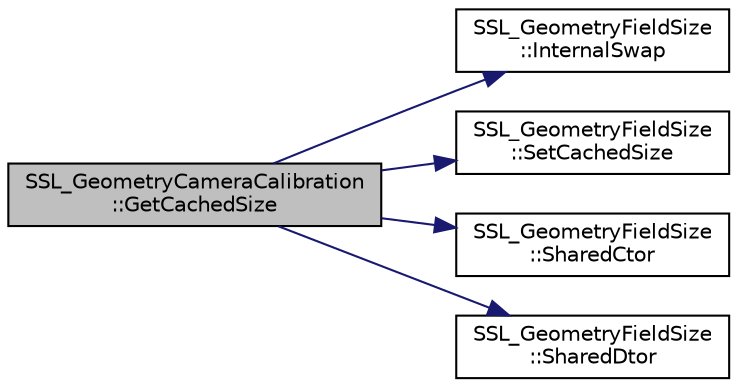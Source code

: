 digraph "SSL_GeometryCameraCalibration::GetCachedSize"
{
 // INTERACTIVE_SVG=YES
  edge [fontname="Helvetica",fontsize="10",labelfontname="Helvetica",labelfontsize="10"];
  node [fontname="Helvetica",fontsize="10",shape=record];
  rankdir="LR";
  Node1 [label="SSL_GeometryCameraCalibration\l::GetCachedSize",height=0.2,width=0.4,color="black", fillcolor="grey75", style="filled", fontcolor="black"];
  Node1 -> Node2 [color="midnightblue",fontsize="10",style="solid",fontname="Helvetica"];
  Node2 [label="SSL_GeometryFieldSize\l::InternalSwap",height=0.2,width=0.4,color="black", fillcolor="white", style="filled",URL="$d2/d30/class_s_s_l___geometry_field_size.html#ae1952b0a9f1b9820e7854b304052a38d"];
  Node1 -> Node3 [color="midnightblue",fontsize="10",style="solid",fontname="Helvetica"];
  Node3 [label="SSL_GeometryFieldSize\l::SetCachedSize",height=0.2,width=0.4,color="black", fillcolor="white", style="filled",URL="$d2/d30/class_s_s_l___geometry_field_size.html#a507a8563930c640d78b78dfc92ca9e33"];
  Node1 -> Node4 [color="midnightblue",fontsize="10",style="solid",fontname="Helvetica"];
  Node4 [label="SSL_GeometryFieldSize\l::SharedCtor",height=0.2,width=0.4,color="black", fillcolor="white", style="filled",URL="$d2/d30/class_s_s_l___geometry_field_size.html#abdc6ae76915b5d8b473fc45857e04863"];
  Node1 -> Node5 [color="midnightblue",fontsize="10",style="solid",fontname="Helvetica"];
  Node5 [label="SSL_GeometryFieldSize\l::SharedDtor",height=0.2,width=0.4,color="black", fillcolor="white", style="filled",URL="$d2/d30/class_s_s_l___geometry_field_size.html#ac63ae24a3d3e0c0e58d3714131ba630c"];
}
